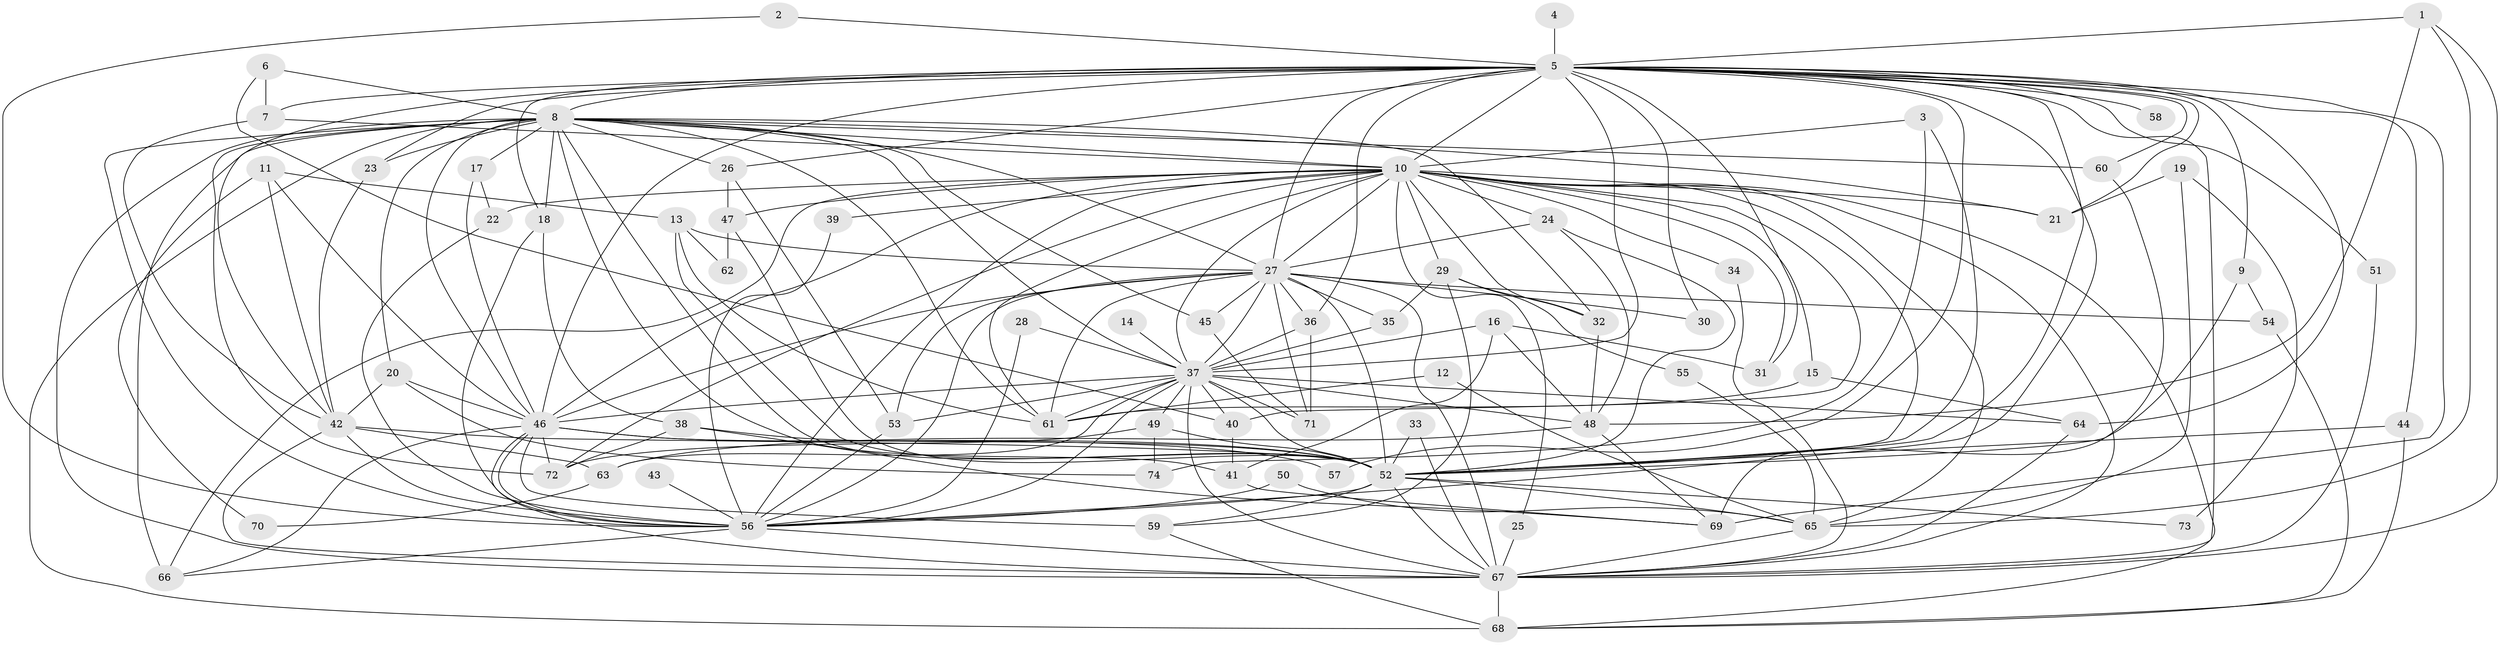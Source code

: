 // original degree distribution, {23: 0.013605442176870748, 19: 0.006802721088435374, 26: 0.013605442176870748, 18: 0.006802721088435374, 22: 0.006802721088435374, 31: 0.006802721088435374, 24: 0.006802721088435374, 38: 0.006802721088435374, 3: 0.20408163265306123, 4: 0.14285714285714285, 2: 0.5170068027210885, 7: 0.027210884353741496, 9: 0.006802721088435374, 5: 0.034013605442176874}
// Generated by graph-tools (version 1.1) at 2025/01/03/09/25 03:01:33]
// undirected, 74 vertices, 206 edges
graph export_dot {
graph [start="1"]
  node [color=gray90,style=filled];
  1;
  2;
  3;
  4;
  5;
  6;
  7;
  8;
  9;
  10;
  11;
  12;
  13;
  14;
  15;
  16;
  17;
  18;
  19;
  20;
  21;
  22;
  23;
  24;
  25;
  26;
  27;
  28;
  29;
  30;
  31;
  32;
  33;
  34;
  35;
  36;
  37;
  38;
  39;
  40;
  41;
  42;
  43;
  44;
  45;
  46;
  47;
  48;
  49;
  50;
  51;
  52;
  53;
  54;
  55;
  56;
  57;
  58;
  59;
  60;
  61;
  62;
  63;
  64;
  65;
  66;
  67;
  68;
  69;
  70;
  71;
  72;
  73;
  74;
  1 -- 5 [weight=1.0];
  1 -- 48 [weight=1.0];
  1 -- 65 [weight=1.0];
  1 -- 67 [weight=1.0];
  2 -- 5 [weight=1.0];
  2 -- 56 [weight=1.0];
  3 -- 10 [weight=1.0];
  3 -- 52 [weight=1.0];
  3 -- 74 [weight=1.0];
  4 -- 5 [weight=1.0];
  5 -- 7 [weight=1.0];
  5 -- 8 [weight=3.0];
  5 -- 9 [weight=1.0];
  5 -- 10 [weight=2.0];
  5 -- 18 [weight=1.0];
  5 -- 21 [weight=1.0];
  5 -- 23 [weight=1.0];
  5 -- 26 [weight=1.0];
  5 -- 27 [weight=1.0];
  5 -- 30 [weight=1.0];
  5 -- 31 [weight=1.0];
  5 -- 36 [weight=2.0];
  5 -- 37 [weight=1.0];
  5 -- 44 [weight=1.0];
  5 -- 46 [weight=2.0];
  5 -- 51 [weight=1.0];
  5 -- 52 [weight=1.0];
  5 -- 56 [weight=1.0];
  5 -- 57 [weight=2.0];
  5 -- 58 [weight=1.0];
  5 -- 60 [weight=1.0];
  5 -- 64 [weight=1.0];
  5 -- 66 [weight=2.0];
  5 -- 67 [weight=1.0];
  5 -- 69 [weight=1.0];
  6 -- 7 [weight=1.0];
  6 -- 8 [weight=1.0];
  6 -- 40 [weight=1.0];
  7 -- 10 [weight=1.0];
  7 -- 42 [weight=1.0];
  8 -- 10 [weight=2.0];
  8 -- 17 [weight=1.0];
  8 -- 18 [weight=1.0];
  8 -- 20 [weight=1.0];
  8 -- 21 [weight=1.0];
  8 -- 23 [weight=1.0];
  8 -- 26 [weight=1.0];
  8 -- 27 [weight=2.0];
  8 -- 32 [weight=1.0];
  8 -- 37 [weight=1.0];
  8 -- 41 [weight=1.0];
  8 -- 42 [weight=1.0];
  8 -- 45 [weight=2.0];
  8 -- 46 [weight=1.0];
  8 -- 52 [weight=2.0];
  8 -- 56 [weight=2.0];
  8 -- 60 [weight=1.0];
  8 -- 61 [weight=1.0];
  8 -- 67 [weight=3.0];
  8 -- 68 [weight=2.0];
  8 -- 72 [weight=1.0];
  9 -- 52 [weight=1.0];
  9 -- 54 [weight=1.0];
  10 -- 15 [weight=1.0];
  10 -- 21 [weight=1.0];
  10 -- 22 [weight=1.0];
  10 -- 24 [weight=1.0];
  10 -- 25 [weight=1.0];
  10 -- 27 [weight=2.0];
  10 -- 29 [weight=1.0];
  10 -- 31 [weight=1.0];
  10 -- 32 [weight=1.0];
  10 -- 34 [weight=1.0];
  10 -- 37 [weight=2.0];
  10 -- 39 [weight=1.0];
  10 -- 40 [weight=1.0];
  10 -- 46 [weight=2.0];
  10 -- 47 [weight=1.0];
  10 -- 52 [weight=2.0];
  10 -- 56 [weight=3.0];
  10 -- 61 [weight=1.0];
  10 -- 65 [weight=1.0];
  10 -- 66 [weight=1.0];
  10 -- 67 [weight=3.0];
  10 -- 68 [weight=1.0];
  10 -- 72 [weight=2.0];
  11 -- 13 [weight=1.0];
  11 -- 42 [weight=1.0];
  11 -- 46 [weight=1.0];
  11 -- 70 [weight=1.0];
  12 -- 61 [weight=1.0];
  12 -- 65 [weight=1.0];
  13 -- 27 [weight=1.0];
  13 -- 52 [weight=1.0];
  13 -- 61 [weight=1.0];
  13 -- 62 [weight=1.0];
  14 -- 37 [weight=1.0];
  15 -- 61 [weight=1.0];
  15 -- 64 [weight=1.0];
  16 -- 31 [weight=1.0];
  16 -- 37 [weight=1.0];
  16 -- 41 [weight=1.0];
  16 -- 48 [weight=1.0];
  17 -- 22 [weight=1.0];
  17 -- 46 [weight=1.0];
  18 -- 38 [weight=1.0];
  18 -- 56 [weight=1.0];
  19 -- 21 [weight=1.0];
  19 -- 65 [weight=1.0];
  19 -- 73 [weight=1.0];
  20 -- 42 [weight=1.0];
  20 -- 46 [weight=1.0];
  20 -- 74 [weight=1.0];
  22 -- 56 [weight=1.0];
  23 -- 42 [weight=1.0];
  24 -- 27 [weight=1.0];
  24 -- 48 [weight=1.0];
  24 -- 52 [weight=1.0];
  25 -- 67 [weight=2.0];
  26 -- 47 [weight=2.0];
  26 -- 53 [weight=1.0];
  27 -- 30 [weight=1.0];
  27 -- 35 [weight=1.0];
  27 -- 36 [weight=2.0];
  27 -- 37 [weight=2.0];
  27 -- 45 [weight=1.0];
  27 -- 46 [weight=2.0];
  27 -- 52 [weight=1.0];
  27 -- 53 [weight=1.0];
  27 -- 54 [weight=1.0];
  27 -- 56 [weight=1.0];
  27 -- 61 [weight=1.0];
  27 -- 67 [weight=1.0];
  27 -- 71 [weight=1.0];
  28 -- 37 [weight=1.0];
  28 -- 56 [weight=1.0];
  29 -- 32 [weight=1.0];
  29 -- 35 [weight=1.0];
  29 -- 55 [weight=1.0];
  29 -- 59 [weight=1.0];
  32 -- 48 [weight=1.0];
  33 -- 52 [weight=1.0];
  33 -- 67 [weight=1.0];
  34 -- 67 [weight=1.0];
  35 -- 37 [weight=1.0];
  36 -- 37 [weight=1.0];
  36 -- 71 [weight=1.0];
  37 -- 40 [weight=1.0];
  37 -- 46 [weight=1.0];
  37 -- 48 [weight=1.0];
  37 -- 49 [weight=1.0];
  37 -- 52 [weight=1.0];
  37 -- 53 [weight=1.0];
  37 -- 56 [weight=1.0];
  37 -- 61 [weight=1.0];
  37 -- 63 [weight=1.0];
  37 -- 64 [weight=1.0];
  37 -- 67 [weight=1.0];
  37 -- 71 [weight=1.0];
  38 -- 52 [weight=1.0];
  38 -- 69 [weight=1.0];
  38 -- 72 [weight=1.0];
  39 -- 56 [weight=1.0];
  40 -- 41 [weight=1.0];
  41 -- 69 [weight=1.0];
  42 -- 52 [weight=2.0];
  42 -- 56 [weight=1.0];
  42 -- 63 [weight=1.0];
  42 -- 67 [weight=1.0];
  43 -- 56 [weight=1.0];
  44 -- 52 [weight=1.0];
  44 -- 68 [weight=1.0];
  45 -- 71 [weight=1.0];
  46 -- 52 [weight=1.0];
  46 -- 56 [weight=1.0];
  46 -- 57 [weight=1.0];
  46 -- 59 [weight=1.0];
  46 -- 66 [weight=1.0];
  46 -- 67 [weight=2.0];
  46 -- 72 [weight=1.0];
  47 -- 52 [weight=1.0];
  47 -- 62 [weight=1.0];
  48 -- 63 [weight=1.0];
  48 -- 69 [weight=1.0];
  49 -- 52 [weight=1.0];
  49 -- 72 [weight=1.0];
  49 -- 74 [weight=1.0];
  50 -- 56 [weight=1.0];
  50 -- 65 [weight=1.0];
  51 -- 67 [weight=1.0];
  52 -- 56 [weight=1.0];
  52 -- 59 [weight=1.0];
  52 -- 65 [weight=1.0];
  52 -- 67 [weight=1.0];
  52 -- 73 [weight=2.0];
  53 -- 56 [weight=1.0];
  54 -- 68 [weight=1.0];
  55 -- 65 [weight=1.0];
  56 -- 66 [weight=1.0];
  56 -- 67 [weight=1.0];
  59 -- 68 [weight=1.0];
  60 -- 69 [weight=1.0];
  63 -- 70 [weight=1.0];
  64 -- 67 [weight=1.0];
  65 -- 67 [weight=1.0];
  67 -- 68 [weight=1.0];
}
